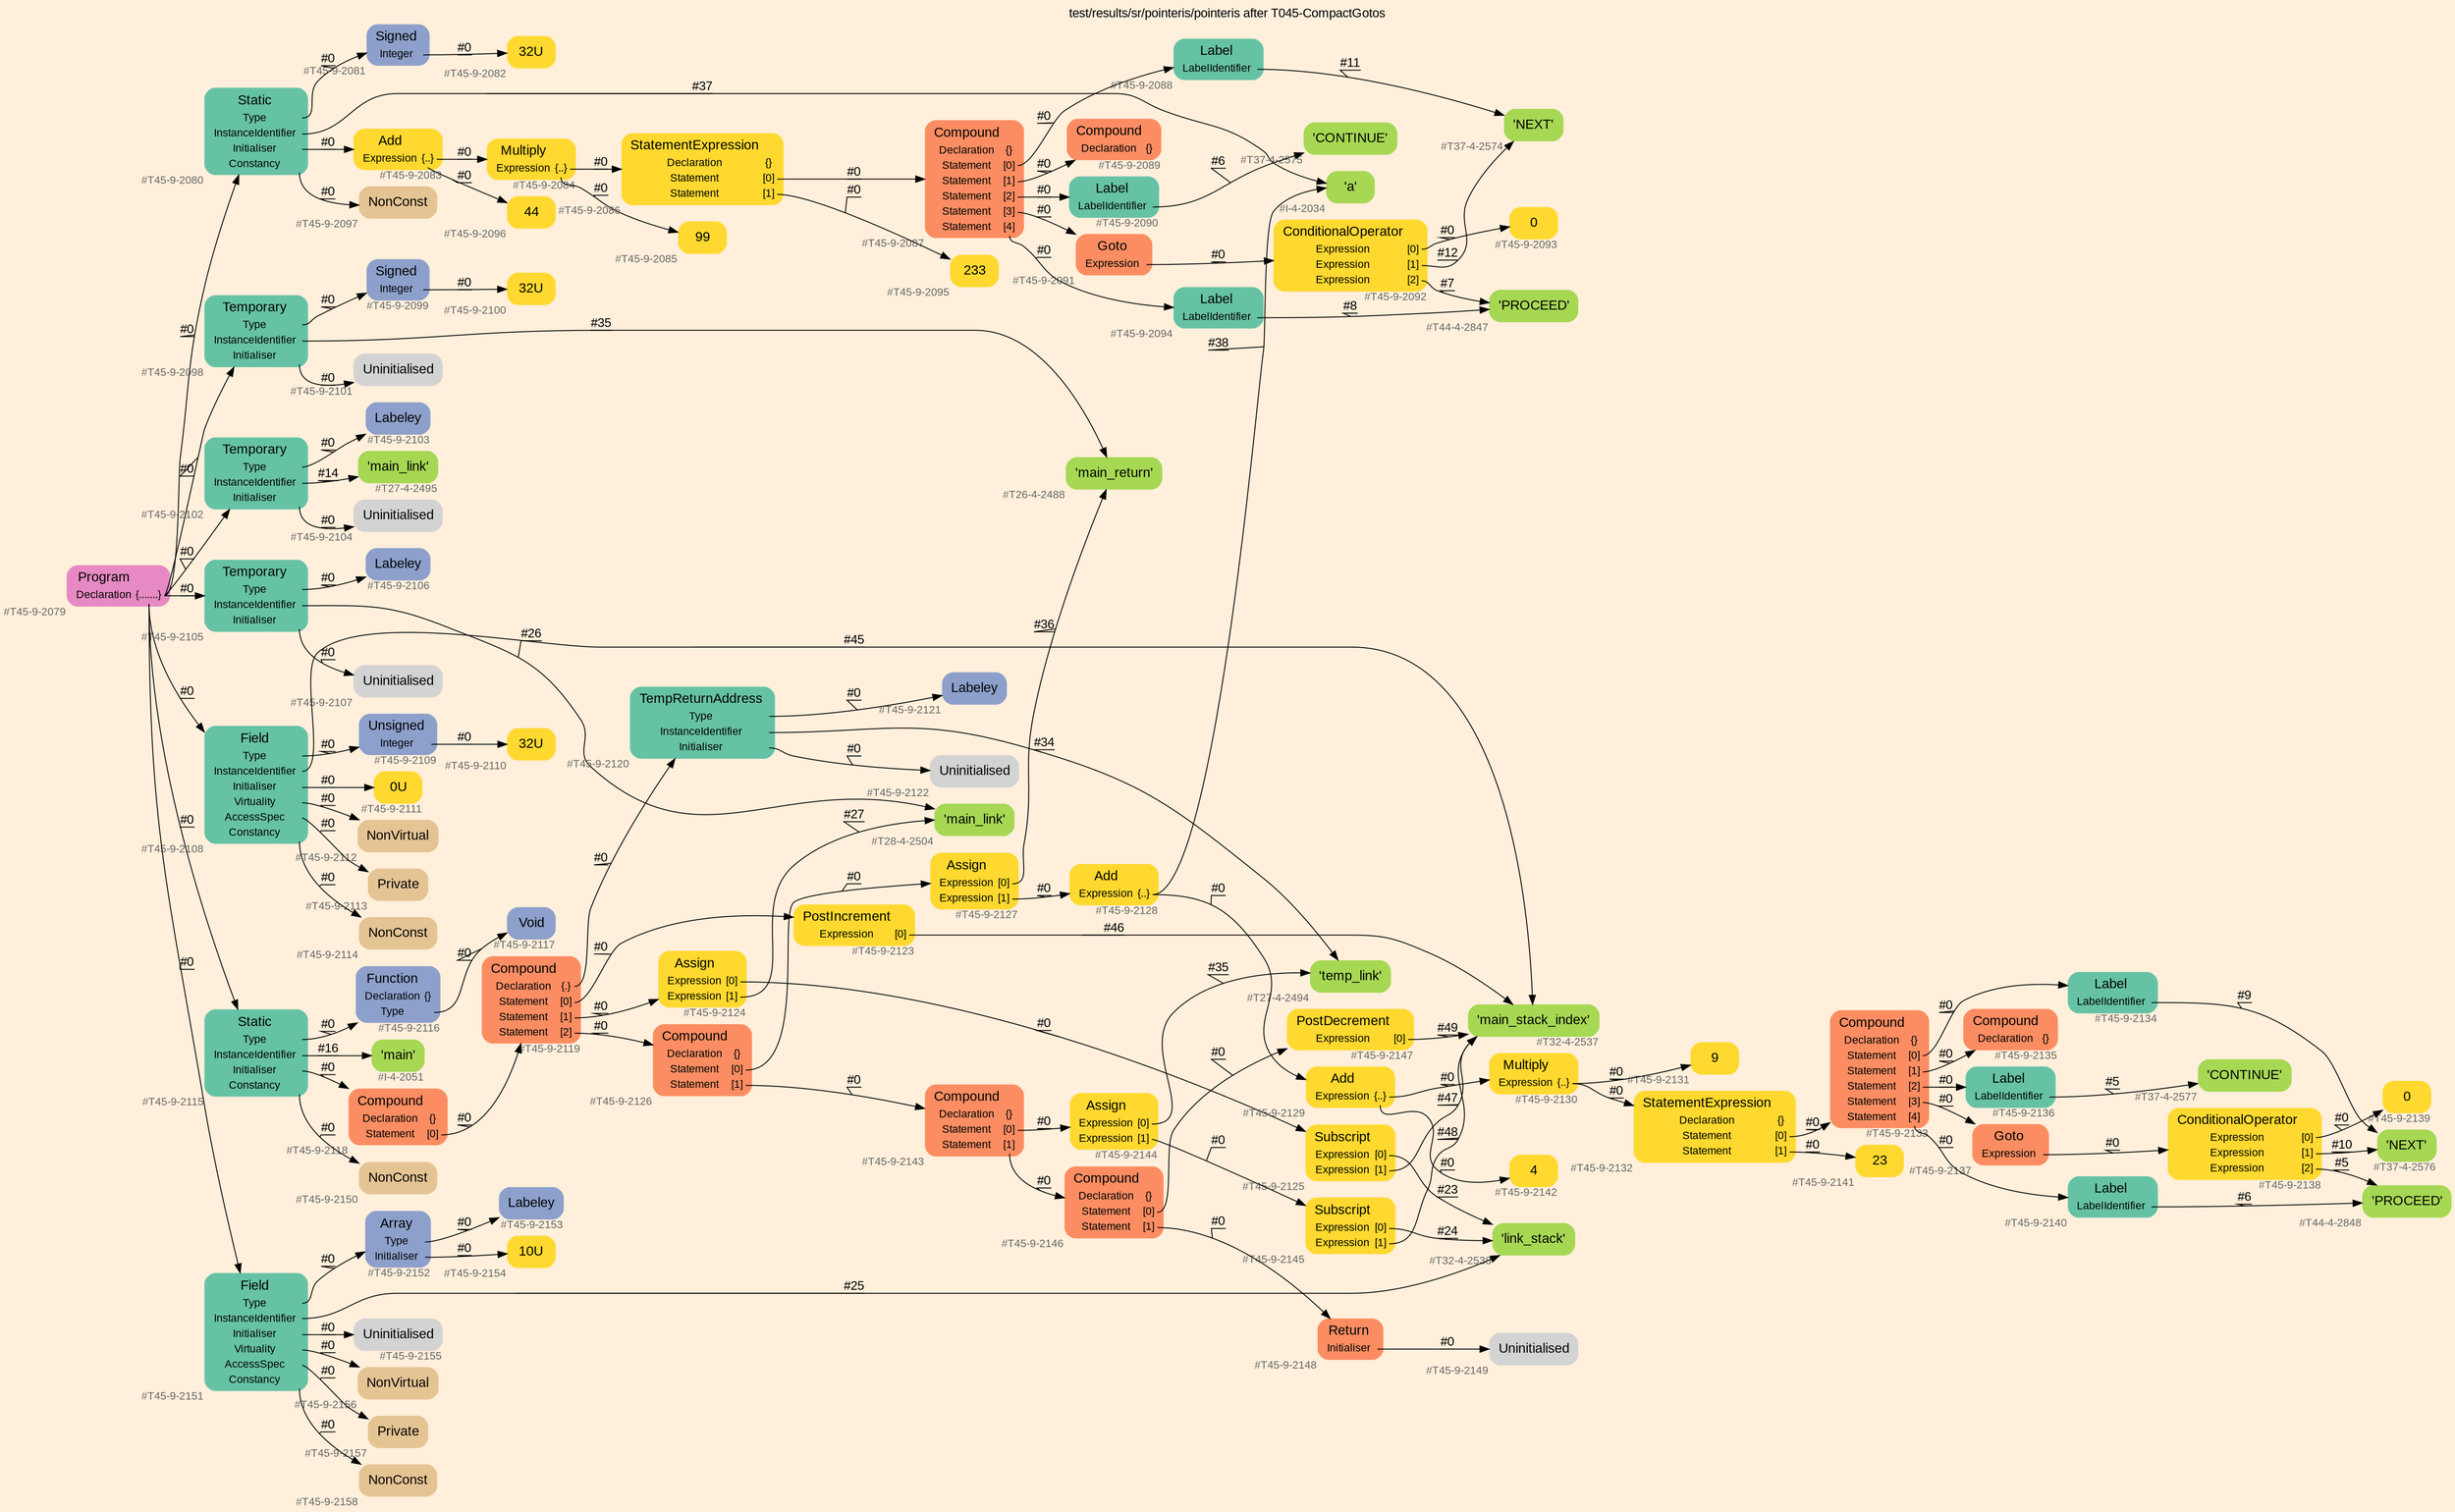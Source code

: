 digraph "test/results/sr/pointeris/pointeris after T045-CompactGotos" {
label = "test/results/sr/pointeris/pointeris after T045-CompactGotos"
labelloc = t
graph [
    rankdir = "LR"
    ranksep = 0.3
    bgcolor = antiquewhite1
    color = black
    fontcolor = black
    fontname = "Arial"
];
node [
    fontname = "Arial"
];
edge [
    fontname = "Arial"
];

// -------------------- node figure --------------------
// -------- block #T45-9-2079 ----------
"#T45-9-2079" [
    fillcolor = "/set28/4"
    xlabel = "#T45-9-2079"
    fontsize = "12"
    fontcolor = grey40
    shape = "plaintext"
    label = <<TABLE BORDER="0" CELLBORDER="0" CELLSPACING="0">
     <TR><TD><FONT COLOR="black" POINT-SIZE="15">Program</FONT></TD></TR>
     <TR><TD><FONT COLOR="black" POINT-SIZE="12">Declaration</FONT></TD><TD PORT="port0"><FONT COLOR="black" POINT-SIZE="12">{.......}</FONT></TD></TR>
    </TABLE>>
    style = "rounded,filled"
];

// -------- block #T45-9-2080 ----------
"#T45-9-2080" [
    fillcolor = "/set28/1"
    xlabel = "#T45-9-2080"
    fontsize = "12"
    fontcolor = grey40
    shape = "plaintext"
    label = <<TABLE BORDER="0" CELLBORDER="0" CELLSPACING="0">
     <TR><TD><FONT COLOR="black" POINT-SIZE="15">Static</FONT></TD></TR>
     <TR><TD><FONT COLOR="black" POINT-SIZE="12">Type</FONT></TD><TD PORT="port0"></TD></TR>
     <TR><TD><FONT COLOR="black" POINT-SIZE="12">InstanceIdentifier</FONT></TD><TD PORT="port1"></TD></TR>
     <TR><TD><FONT COLOR="black" POINT-SIZE="12">Initialiser</FONT></TD><TD PORT="port2"></TD></TR>
     <TR><TD><FONT COLOR="black" POINT-SIZE="12">Constancy</FONT></TD><TD PORT="port3"></TD></TR>
    </TABLE>>
    style = "rounded,filled"
];

// -------- block #T45-9-2081 ----------
"#T45-9-2081" [
    fillcolor = "/set28/3"
    xlabel = "#T45-9-2081"
    fontsize = "12"
    fontcolor = grey40
    shape = "plaintext"
    label = <<TABLE BORDER="0" CELLBORDER="0" CELLSPACING="0">
     <TR><TD><FONT COLOR="black" POINT-SIZE="15">Signed</FONT></TD></TR>
     <TR><TD><FONT COLOR="black" POINT-SIZE="12">Integer</FONT></TD><TD PORT="port0"></TD></TR>
    </TABLE>>
    style = "rounded,filled"
];

// -------- block #T45-9-2082 ----------
"#T45-9-2082" [
    fillcolor = "/set28/6"
    xlabel = "#T45-9-2082"
    fontsize = "12"
    fontcolor = grey40
    shape = "plaintext"
    label = <<TABLE BORDER="0" CELLBORDER="0" CELLSPACING="0">
     <TR><TD><FONT COLOR="black" POINT-SIZE="15">32U</FONT></TD></TR>
    </TABLE>>
    style = "rounded,filled"
];

// -------- block #I-4-2034 ----------
"#I-4-2034" [
    fillcolor = "/set28/5"
    xlabel = "#I-4-2034"
    fontsize = "12"
    fontcolor = grey40
    shape = "plaintext"
    label = <<TABLE BORDER="0" CELLBORDER="0" CELLSPACING="0">
     <TR><TD><FONT COLOR="black" POINT-SIZE="15">'a'</FONT></TD></TR>
    </TABLE>>
    style = "rounded,filled"
];

// -------- block #T45-9-2083 ----------
"#T45-9-2083" [
    fillcolor = "/set28/6"
    xlabel = "#T45-9-2083"
    fontsize = "12"
    fontcolor = grey40
    shape = "plaintext"
    label = <<TABLE BORDER="0" CELLBORDER="0" CELLSPACING="0">
     <TR><TD><FONT COLOR="black" POINT-SIZE="15">Add</FONT></TD></TR>
     <TR><TD><FONT COLOR="black" POINT-SIZE="12">Expression</FONT></TD><TD PORT="port0"><FONT COLOR="black" POINT-SIZE="12">{..}</FONT></TD></TR>
    </TABLE>>
    style = "rounded,filled"
];

// -------- block #T45-9-2084 ----------
"#T45-9-2084" [
    fillcolor = "/set28/6"
    xlabel = "#T45-9-2084"
    fontsize = "12"
    fontcolor = grey40
    shape = "plaintext"
    label = <<TABLE BORDER="0" CELLBORDER="0" CELLSPACING="0">
     <TR><TD><FONT COLOR="black" POINT-SIZE="15">Multiply</FONT></TD></TR>
     <TR><TD><FONT COLOR="black" POINT-SIZE="12">Expression</FONT></TD><TD PORT="port0"><FONT COLOR="black" POINT-SIZE="12">{..}</FONT></TD></TR>
    </TABLE>>
    style = "rounded,filled"
];

// -------- block #T45-9-2085 ----------
"#T45-9-2085" [
    fillcolor = "/set28/6"
    xlabel = "#T45-9-2085"
    fontsize = "12"
    fontcolor = grey40
    shape = "plaintext"
    label = <<TABLE BORDER="0" CELLBORDER="0" CELLSPACING="0">
     <TR><TD><FONT COLOR="black" POINT-SIZE="15">99</FONT></TD></TR>
    </TABLE>>
    style = "rounded,filled"
];

// -------- block #T45-9-2086 ----------
"#T45-9-2086" [
    fillcolor = "/set28/6"
    xlabel = "#T45-9-2086"
    fontsize = "12"
    fontcolor = grey40
    shape = "plaintext"
    label = <<TABLE BORDER="0" CELLBORDER="0" CELLSPACING="0">
     <TR><TD><FONT COLOR="black" POINT-SIZE="15">StatementExpression</FONT></TD></TR>
     <TR><TD><FONT COLOR="black" POINT-SIZE="12">Declaration</FONT></TD><TD PORT="port0"><FONT COLOR="black" POINT-SIZE="12">{}</FONT></TD></TR>
     <TR><TD><FONT COLOR="black" POINT-SIZE="12">Statement</FONT></TD><TD PORT="port1"><FONT COLOR="black" POINT-SIZE="12">[0]</FONT></TD></TR>
     <TR><TD><FONT COLOR="black" POINT-SIZE="12">Statement</FONT></TD><TD PORT="port2"><FONT COLOR="black" POINT-SIZE="12">[1]</FONT></TD></TR>
    </TABLE>>
    style = "rounded,filled"
];

// -------- block #T45-9-2087 ----------
"#T45-9-2087" [
    fillcolor = "/set28/2"
    xlabel = "#T45-9-2087"
    fontsize = "12"
    fontcolor = grey40
    shape = "plaintext"
    label = <<TABLE BORDER="0" CELLBORDER="0" CELLSPACING="0">
     <TR><TD><FONT COLOR="black" POINT-SIZE="15">Compound</FONT></TD></TR>
     <TR><TD><FONT COLOR="black" POINT-SIZE="12">Declaration</FONT></TD><TD PORT="port0"><FONT COLOR="black" POINT-SIZE="12">{}</FONT></TD></TR>
     <TR><TD><FONT COLOR="black" POINT-SIZE="12">Statement</FONT></TD><TD PORT="port1"><FONT COLOR="black" POINT-SIZE="12">[0]</FONT></TD></TR>
     <TR><TD><FONT COLOR="black" POINT-SIZE="12">Statement</FONT></TD><TD PORT="port2"><FONT COLOR="black" POINT-SIZE="12">[1]</FONT></TD></TR>
     <TR><TD><FONT COLOR="black" POINT-SIZE="12">Statement</FONT></TD><TD PORT="port3"><FONT COLOR="black" POINT-SIZE="12">[2]</FONT></TD></TR>
     <TR><TD><FONT COLOR="black" POINT-SIZE="12">Statement</FONT></TD><TD PORT="port4"><FONT COLOR="black" POINT-SIZE="12">[3]</FONT></TD></TR>
     <TR><TD><FONT COLOR="black" POINT-SIZE="12">Statement</FONT></TD><TD PORT="port5"><FONT COLOR="black" POINT-SIZE="12">[4]</FONT></TD></TR>
    </TABLE>>
    style = "rounded,filled"
];

// -------- block #T45-9-2088 ----------
"#T45-9-2088" [
    fillcolor = "/set28/1"
    xlabel = "#T45-9-2088"
    fontsize = "12"
    fontcolor = grey40
    shape = "plaintext"
    label = <<TABLE BORDER="0" CELLBORDER="0" CELLSPACING="0">
     <TR><TD><FONT COLOR="black" POINT-SIZE="15">Label</FONT></TD></TR>
     <TR><TD><FONT COLOR="black" POINT-SIZE="12">LabelIdentifier</FONT></TD><TD PORT="port0"></TD></TR>
    </TABLE>>
    style = "rounded,filled"
];

// -------- block #T37-4-2574 ----------
"#T37-4-2574" [
    fillcolor = "/set28/5"
    xlabel = "#T37-4-2574"
    fontsize = "12"
    fontcolor = grey40
    shape = "plaintext"
    label = <<TABLE BORDER="0" CELLBORDER="0" CELLSPACING="0">
     <TR><TD><FONT COLOR="black" POINT-SIZE="15">'NEXT'</FONT></TD></TR>
    </TABLE>>
    style = "rounded,filled"
];

// -------- block #T45-9-2089 ----------
"#T45-9-2089" [
    fillcolor = "/set28/2"
    xlabel = "#T45-9-2089"
    fontsize = "12"
    fontcolor = grey40
    shape = "plaintext"
    label = <<TABLE BORDER="0" CELLBORDER="0" CELLSPACING="0">
     <TR><TD><FONT COLOR="black" POINT-SIZE="15">Compound</FONT></TD></TR>
     <TR><TD><FONT COLOR="black" POINT-SIZE="12">Declaration</FONT></TD><TD PORT="port0"><FONT COLOR="black" POINT-SIZE="12">{}</FONT></TD></TR>
    </TABLE>>
    style = "rounded,filled"
];

// -------- block #T45-9-2090 ----------
"#T45-9-2090" [
    fillcolor = "/set28/1"
    xlabel = "#T45-9-2090"
    fontsize = "12"
    fontcolor = grey40
    shape = "plaintext"
    label = <<TABLE BORDER="0" CELLBORDER="0" CELLSPACING="0">
     <TR><TD><FONT COLOR="black" POINT-SIZE="15">Label</FONT></TD></TR>
     <TR><TD><FONT COLOR="black" POINT-SIZE="12">LabelIdentifier</FONT></TD><TD PORT="port0"></TD></TR>
    </TABLE>>
    style = "rounded,filled"
];

// -------- block #T37-4-2575 ----------
"#T37-4-2575" [
    fillcolor = "/set28/5"
    xlabel = "#T37-4-2575"
    fontsize = "12"
    fontcolor = grey40
    shape = "plaintext"
    label = <<TABLE BORDER="0" CELLBORDER="0" CELLSPACING="0">
     <TR><TD><FONT COLOR="black" POINT-SIZE="15">'CONTINUE'</FONT></TD></TR>
    </TABLE>>
    style = "rounded,filled"
];

// -------- block #T45-9-2091 ----------
"#T45-9-2091" [
    fillcolor = "/set28/2"
    xlabel = "#T45-9-2091"
    fontsize = "12"
    fontcolor = grey40
    shape = "plaintext"
    label = <<TABLE BORDER="0" CELLBORDER="0" CELLSPACING="0">
     <TR><TD><FONT COLOR="black" POINT-SIZE="15">Goto</FONT></TD></TR>
     <TR><TD><FONT COLOR="black" POINT-SIZE="12">Expression</FONT></TD><TD PORT="port0"></TD></TR>
    </TABLE>>
    style = "rounded,filled"
];

// -------- block #T45-9-2092 ----------
"#T45-9-2092" [
    fillcolor = "/set28/6"
    xlabel = "#T45-9-2092"
    fontsize = "12"
    fontcolor = grey40
    shape = "plaintext"
    label = <<TABLE BORDER="0" CELLBORDER="0" CELLSPACING="0">
     <TR><TD><FONT COLOR="black" POINT-SIZE="15">ConditionalOperator</FONT></TD></TR>
     <TR><TD><FONT COLOR="black" POINT-SIZE="12">Expression</FONT></TD><TD PORT="port0"><FONT COLOR="black" POINT-SIZE="12">[0]</FONT></TD></TR>
     <TR><TD><FONT COLOR="black" POINT-SIZE="12">Expression</FONT></TD><TD PORT="port1"><FONT COLOR="black" POINT-SIZE="12">[1]</FONT></TD></TR>
     <TR><TD><FONT COLOR="black" POINT-SIZE="12">Expression</FONT></TD><TD PORT="port2"><FONT COLOR="black" POINT-SIZE="12">[2]</FONT></TD></TR>
    </TABLE>>
    style = "rounded,filled"
];

// -------- block #T45-9-2093 ----------
"#T45-9-2093" [
    fillcolor = "/set28/6"
    xlabel = "#T45-9-2093"
    fontsize = "12"
    fontcolor = grey40
    shape = "plaintext"
    label = <<TABLE BORDER="0" CELLBORDER="0" CELLSPACING="0">
     <TR><TD><FONT COLOR="black" POINT-SIZE="15">0</FONT></TD></TR>
    </TABLE>>
    style = "rounded,filled"
];

// -------- block #T44-4-2847 ----------
"#T44-4-2847" [
    fillcolor = "/set28/5"
    xlabel = "#T44-4-2847"
    fontsize = "12"
    fontcolor = grey40
    shape = "plaintext"
    label = <<TABLE BORDER="0" CELLBORDER="0" CELLSPACING="0">
     <TR><TD><FONT COLOR="black" POINT-SIZE="15">'PROCEED'</FONT></TD></TR>
    </TABLE>>
    style = "rounded,filled"
];

// -------- block #T45-9-2094 ----------
"#T45-9-2094" [
    fillcolor = "/set28/1"
    xlabel = "#T45-9-2094"
    fontsize = "12"
    fontcolor = grey40
    shape = "plaintext"
    label = <<TABLE BORDER="0" CELLBORDER="0" CELLSPACING="0">
     <TR><TD><FONT COLOR="black" POINT-SIZE="15">Label</FONT></TD></TR>
     <TR><TD><FONT COLOR="black" POINT-SIZE="12">LabelIdentifier</FONT></TD><TD PORT="port0"></TD></TR>
    </TABLE>>
    style = "rounded,filled"
];

// -------- block #T45-9-2095 ----------
"#T45-9-2095" [
    fillcolor = "/set28/6"
    xlabel = "#T45-9-2095"
    fontsize = "12"
    fontcolor = grey40
    shape = "plaintext"
    label = <<TABLE BORDER="0" CELLBORDER="0" CELLSPACING="0">
     <TR><TD><FONT COLOR="black" POINT-SIZE="15">233</FONT></TD></TR>
    </TABLE>>
    style = "rounded,filled"
];

// -------- block #T45-9-2096 ----------
"#T45-9-2096" [
    fillcolor = "/set28/6"
    xlabel = "#T45-9-2096"
    fontsize = "12"
    fontcolor = grey40
    shape = "plaintext"
    label = <<TABLE BORDER="0" CELLBORDER="0" CELLSPACING="0">
     <TR><TD><FONT COLOR="black" POINT-SIZE="15">44</FONT></TD></TR>
    </TABLE>>
    style = "rounded,filled"
];

// -------- block #T45-9-2097 ----------
"#T45-9-2097" [
    fillcolor = "/set28/7"
    xlabel = "#T45-9-2097"
    fontsize = "12"
    fontcolor = grey40
    shape = "plaintext"
    label = <<TABLE BORDER="0" CELLBORDER="0" CELLSPACING="0">
     <TR><TD><FONT COLOR="black" POINT-SIZE="15">NonConst</FONT></TD></TR>
    </TABLE>>
    style = "rounded,filled"
];

// -------- block #T45-9-2098 ----------
"#T45-9-2098" [
    fillcolor = "/set28/1"
    xlabel = "#T45-9-2098"
    fontsize = "12"
    fontcolor = grey40
    shape = "plaintext"
    label = <<TABLE BORDER="0" CELLBORDER="0" CELLSPACING="0">
     <TR><TD><FONT COLOR="black" POINT-SIZE="15">Temporary</FONT></TD></TR>
     <TR><TD><FONT COLOR="black" POINT-SIZE="12">Type</FONT></TD><TD PORT="port0"></TD></TR>
     <TR><TD><FONT COLOR="black" POINT-SIZE="12">InstanceIdentifier</FONT></TD><TD PORT="port1"></TD></TR>
     <TR><TD><FONT COLOR="black" POINT-SIZE="12">Initialiser</FONT></TD><TD PORT="port2"></TD></TR>
    </TABLE>>
    style = "rounded,filled"
];

// -------- block #T45-9-2099 ----------
"#T45-9-2099" [
    fillcolor = "/set28/3"
    xlabel = "#T45-9-2099"
    fontsize = "12"
    fontcolor = grey40
    shape = "plaintext"
    label = <<TABLE BORDER="0" CELLBORDER="0" CELLSPACING="0">
     <TR><TD><FONT COLOR="black" POINT-SIZE="15">Signed</FONT></TD></TR>
     <TR><TD><FONT COLOR="black" POINT-SIZE="12">Integer</FONT></TD><TD PORT="port0"></TD></TR>
    </TABLE>>
    style = "rounded,filled"
];

// -------- block #T45-9-2100 ----------
"#T45-9-2100" [
    fillcolor = "/set28/6"
    xlabel = "#T45-9-2100"
    fontsize = "12"
    fontcolor = grey40
    shape = "plaintext"
    label = <<TABLE BORDER="0" CELLBORDER="0" CELLSPACING="0">
     <TR><TD><FONT COLOR="black" POINT-SIZE="15">32U</FONT></TD></TR>
    </TABLE>>
    style = "rounded,filled"
];

// -------- block #T26-4-2488 ----------
"#T26-4-2488" [
    fillcolor = "/set28/5"
    xlabel = "#T26-4-2488"
    fontsize = "12"
    fontcolor = grey40
    shape = "plaintext"
    label = <<TABLE BORDER="0" CELLBORDER="0" CELLSPACING="0">
     <TR><TD><FONT COLOR="black" POINT-SIZE="15">'main_return'</FONT></TD></TR>
    </TABLE>>
    style = "rounded,filled"
];

// -------- block #T45-9-2101 ----------
"#T45-9-2101" [
    xlabel = "#T45-9-2101"
    fontsize = "12"
    fontcolor = grey40
    shape = "plaintext"
    label = <<TABLE BORDER="0" CELLBORDER="0" CELLSPACING="0">
     <TR><TD><FONT COLOR="black" POINT-SIZE="15">Uninitialised</FONT></TD></TR>
    </TABLE>>
    style = "rounded,filled"
];

// -------- block #T45-9-2102 ----------
"#T45-9-2102" [
    fillcolor = "/set28/1"
    xlabel = "#T45-9-2102"
    fontsize = "12"
    fontcolor = grey40
    shape = "plaintext"
    label = <<TABLE BORDER="0" CELLBORDER="0" CELLSPACING="0">
     <TR><TD><FONT COLOR="black" POINT-SIZE="15">Temporary</FONT></TD></TR>
     <TR><TD><FONT COLOR="black" POINT-SIZE="12">Type</FONT></TD><TD PORT="port0"></TD></TR>
     <TR><TD><FONT COLOR="black" POINT-SIZE="12">InstanceIdentifier</FONT></TD><TD PORT="port1"></TD></TR>
     <TR><TD><FONT COLOR="black" POINT-SIZE="12">Initialiser</FONT></TD><TD PORT="port2"></TD></TR>
    </TABLE>>
    style = "rounded,filled"
];

// -------- block #T45-9-2103 ----------
"#T45-9-2103" [
    fillcolor = "/set28/3"
    xlabel = "#T45-9-2103"
    fontsize = "12"
    fontcolor = grey40
    shape = "plaintext"
    label = <<TABLE BORDER="0" CELLBORDER="0" CELLSPACING="0">
     <TR><TD><FONT COLOR="black" POINT-SIZE="15">Labeley</FONT></TD></TR>
    </TABLE>>
    style = "rounded,filled"
];

// -------- block #T27-4-2495 ----------
"#T27-4-2495" [
    fillcolor = "/set28/5"
    xlabel = "#T27-4-2495"
    fontsize = "12"
    fontcolor = grey40
    shape = "plaintext"
    label = <<TABLE BORDER="0" CELLBORDER="0" CELLSPACING="0">
     <TR><TD><FONT COLOR="black" POINT-SIZE="15">'main_link'</FONT></TD></TR>
    </TABLE>>
    style = "rounded,filled"
];

// -------- block #T45-9-2104 ----------
"#T45-9-2104" [
    xlabel = "#T45-9-2104"
    fontsize = "12"
    fontcolor = grey40
    shape = "plaintext"
    label = <<TABLE BORDER="0" CELLBORDER="0" CELLSPACING="0">
     <TR><TD><FONT COLOR="black" POINT-SIZE="15">Uninitialised</FONT></TD></TR>
    </TABLE>>
    style = "rounded,filled"
];

// -------- block #T45-9-2105 ----------
"#T45-9-2105" [
    fillcolor = "/set28/1"
    xlabel = "#T45-9-2105"
    fontsize = "12"
    fontcolor = grey40
    shape = "plaintext"
    label = <<TABLE BORDER="0" CELLBORDER="0" CELLSPACING="0">
     <TR><TD><FONT COLOR="black" POINT-SIZE="15">Temporary</FONT></TD></TR>
     <TR><TD><FONT COLOR="black" POINT-SIZE="12">Type</FONT></TD><TD PORT="port0"></TD></TR>
     <TR><TD><FONT COLOR="black" POINT-SIZE="12">InstanceIdentifier</FONT></TD><TD PORT="port1"></TD></TR>
     <TR><TD><FONT COLOR="black" POINT-SIZE="12">Initialiser</FONT></TD><TD PORT="port2"></TD></TR>
    </TABLE>>
    style = "rounded,filled"
];

// -------- block #T45-9-2106 ----------
"#T45-9-2106" [
    fillcolor = "/set28/3"
    xlabel = "#T45-9-2106"
    fontsize = "12"
    fontcolor = grey40
    shape = "plaintext"
    label = <<TABLE BORDER="0" CELLBORDER="0" CELLSPACING="0">
     <TR><TD><FONT COLOR="black" POINT-SIZE="15">Labeley</FONT></TD></TR>
    </TABLE>>
    style = "rounded,filled"
];

// -------- block #T28-4-2504 ----------
"#T28-4-2504" [
    fillcolor = "/set28/5"
    xlabel = "#T28-4-2504"
    fontsize = "12"
    fontcolor = grey40
    shape = "plaintext"
    label = <<TABLE BORDER="0" CELLBORDER="0" CELLSPACING="0">
     <TR><TD><FONT COLOR="black" POINT-SIZE="15">'main_link'</FONT></TD></TR>
    </TABLE>>
    style = "rounded,filled"
];

// -------- block #T45-9-2107 ----------
"#T45-9-2107" [
    xlabel = "#T45-9-2107"
    fontsize = "12"
    fontcolor = grey40
    shape = "plaintext"
    label = <<TABLE BORDER="0" CELLBORDER="0" CELLSPACING="0">
     <TR><TD><FONT COLOR="black" POINT-SIZE="15">Uninitialised</FONT></TD></TR>
    </TABLE>>
    style = "rounded,filled"
];

// -------- block #T45-9-2108 ----------
"#T45-9-2108" [
    fillcolor = "/set28/1"
    xlabel = "#T45-9-2108"
    fontsize = "12"
    fontcolor = grey40
    shape = "plaintext"
    label = <<TABLE BORDER="0" CELLBORDER="0" CELLSPACING="0">
     <TR><TD><FONT COLOR="black" POINT-SIZE="15">Field</FONT></TD></TR>
     <TR><TD><FONT COLOR="black" POINT-SIZE="12">Type</FONT></TD><TD PORT="port0"></TD></TR>
     <TR><TD><FONT COLOR="black" POINT-SIZE="12">InstanceIdentifier</FONT></TD><TD PORT="port1"></TD></TR>
     <TR><TD><FONT COLOR="black" POINT-SIZE="12">Initialiser</FONT></TD><TD PORT="port2"></TD></TR>
     <TR><TD><FONT COLOR="black" POINT-SIZE="12">Virtuality</FONT></TD><TD PORT="port3"></TD></TR>
     <TR><TD><FONT COLOR="black" POINT-SIZE="12">AccessSpec</FONT></TD><TD PORT="port4"></TD></TR>
     <TR><TD><FONT COLOR="black" POINT-SIZE="12">Constancy</FONT></TD><TD PORT="port5"></TD></TR>
    </TABLE>>
    style = "rounded,filled"
];

// -------- block #T45-9-2109 ----------
"#T45-9-2109" [
    fillcolor = "/set28/3"
    xlabel = "#T45-9-2109"
    fontsize = "12"
    fontcolor = grey40
    shape = "plaintext"
    label = <<TABLE BORDER="0" CELLBORDER="0" CELLSPACING="0">
     <TR><TD><FONT COLOR="black" POINT-SIZE="15">Unsigned</FONT></TD></TR>
     <TR><TD><FONT COLOR="black" POINT-SIZE="12">Integer</FONT></TD><TD PORT="port0"></TD></TR>
    </TABLE>>
    style = "rounded,filled"
];

// -------- block #T45-9-2110 ----------
"#T45-9-2110" [
    fillcolor = "/set28/6"
    xlabel = "#T45-9-2110"
    fontsize = "12"
    fontcolor = grey40
    shape = "plaintext"
    label = <<TABLE BORDER="0" CELLBORDER="0" CELLSPACING="0">
     <TR><TD><FONT COLOR="black" POINT-SIZE="15">32U</FONT></TD></TR>
    </TABLE>>
    style = "rounded,filled"
];

// -------- block #T32-4-2537 ----------
"#T32-4-2537" [
    fillcolor = "/set28/5"
    xlabel = "#T32-4-2537"
    fontsize = "12"
    fontcolor = grey40
    shape = "plaintext"
    label = <<TABLE BORDER="0" CELLBORDER="0" CELLSPACING="0">
     <TR><TD><FONT COLOR="black" POINT-SIZE="15">'main_stack_index'</FONT></TD></TR>
    </TABLE>>
    style = "rounded,filled"
];

// -------- block #T45-9-2111 ----------
"#T45-9-2111" [
    fillcolor = "/set28/6"
    xlabel = "#T45-9-2111"
    fontsize = "12"
    fontcolor = grey40
    shape = "plaintext"
    label = <<TABLE BORDER="0" CELLBORDER="0" CELLSPACING="0">
     <TR><TD><FONT COLOR="black" POINT-SIZE="15">0U</FONT></TD></TR>
    </TABLE>>
    style = "rounded,filled"
];

// -------- block #T45-9-2112 ----------
"#T45-9-2112" [
    fillcolor = "/set28/7"
    xlabel = "#T45-9-2112"
    fontsize = "12"
    fontcolor = grey40
    shape = "plaintext"
    label = <<TABLE BORDER="0" CELLBORDER="0" CELLSPACING="0">
     <TR><TD><FONT COLOR="black" POINT-SIZE="15">NonVirtual</FONT></TD></TR>
    </TABLE>>
    style = "rounded,filled"
];

// -------- block #T45-9-2113 ----------
"#T45-9-2113" [
    fillcolor = "/set28/7"
    xlabel = "#T45-9-2113"
    fontsize = "12"
    fontcolor = grey40
    shape = "plaintext"
    label = <<TABLE BORDER="0" CELLBORDER="0" CELLSPACING="0">
     <TR><TD><FONT COLOR="black" POINT-SIZE="15">Private</FONT></TD></TR>
    </TABLE>>
    style = "rounded,filled"
];

// -------- block #T45-9-2114 ----------
"#T45-9-2114" [
    fillcolor = "/set28/7"
    xlabel = "#T45-9-2114"
    fontsize = "12"
    fontcolor = grey40
    shape = "plaintext"
    label = <<TABLE BORDER="0" CELLBORDER="0" CELLSPACING="0">
     <TR><TD><FONT COLOR="black" POINT-SIZE="15">NonConst</FONT></TD></TR>
    </TABLE>>
    style = "rounded,filled"
];

// -------- block #T45-9-2115 ----------
"#T45-9-2115" [
    fillcolor = "/set28/1"
    xlabel = "#T45-9-2115"
    fontsize = "12"
    fontcolor = grey40
    shape = "plaintext"
    label = <<TABLE BORDER="0" CELLBORDER="0" CELLSPACING="0">
     <TR><TD><FONT COLOR="black" POINT-SIZE="15">Static</FONT></TD></TR>
     <TR><TD><FONT COLOR="black" POINT-SIZE="12">Type</FONT></TD><TD PORT="port0"></TD></TR>
     <TR><TD><FONT COLOR="black" POINT-SIZE="12">InstanceIdentifier</FONT></TD><TD PORT="port1"></TD></TR>
     <TR><TD><FONT COLOR="black" POINT-SIZE="12">Initialiser</FONT></TD><TD PORT="port2"></TD></TR>
     <TR><TD><FONT COLOR="black" POINT-SIZE="12">Constancy</FONT></TD><TD PORT="port3"></TD></TR>
    </TABLE>>
    style = "rounded,filled"
];

// -------- block #T45-9-2116 ----------
"#T45-9-2116" [
    fillcolor = "/set28/3"
    xlabel = "#T45-9-2116"
    fontsize = "12"
    fontcolor = grey40
    shape = "plaintext"
    label = <<TABLE BORDER="0" CELLBORDER="0" CELLSPACING="0">
     <TR><TD><FONT COLOR="black" POINT-SIZE="15">Function</FONT></TD></TR>
     <TR><TD><FONT COLOR="black" POINT-SIZE="12">Declaration</FONT></TD><TD PORT="port0"><FONT COLOR="black" POINT-SIZE="12">{}</FONT></TD></TR>
     <TR><TD><FONT COLOR="black" POINT-SIZE="12">Type</FONT></TD><TD PORT="port1"></TD></TR>
    </TABLE>>
    style = "rounded,filled"
];

// -------- block #T45-9-2117 ----------
"#T45-9-2117" [
    fillcolor = "/set28/3"
    xlabel = "#T45-9-2117"
    fontsize = "12"
    fontcolor = grey40
    shape = "plaintext"
    label = <<TABLE BORDER="0" CELLBORDER="0" CELLSPACING="0">
     <TR><TD><FONT COLOR="black" POINT-SIZE="15">Void</FONT></TD></TR>
    </TABLE>>
    style = "rounded,filled"
];

// -------- block #I-4-2051 ----------
"#I-4-2051" [
    fillcolor = "/set28/5"
    xlabel = "#I-4-2051"
    fontsize = "12"
    fontcolor = grey40
    shape = "plaintext"
    label = <<TABLE BORDER="0" CELLBORDER="0" CELLSPACING="0">
     <TR><TD><FONT COLOR="black" POINT-SIZE="15">'main'</FONT></TD></TR>
    </TABLE>>
    style = "rounded,filled"
];

// -------- block #T45-9-2118 ----------
"#T45-9-2118" [
    fillcolor = "/set28/2"
    xlabel = "#T45-9-2118"
    fontsize = "12"
    fontcolor = grey40
    shape = "plaintext"
    label = <<TABLE BORDER="0" CELLBORDER="0" CELLSPACING="0">
     <TR><TD><FONT COLOR="black" POINT-SIZE="15">Compound</FONT></TD></TR>
     <TR><TD><FONT COLOR="black" POINT-SIZE="12">Declaration</FONT></TD><TD PORT="port0"><FONT COLOR="black" POINT-SIZE="12">{}</FONT></TD></TR>
     <TR><TD><FONT COLOR="black" POINT-SIZE="12">Statement</FONT></TD><TD PORT="port1"><FONT COLOR="black" POINT-SIZE="12">[0]</FONT></TD></TR>
    </TABLE>>
    style = "rounded,filled"
];

// -------- block #T45-9-2119 ----------
"#T45-9-2119" [
    fillcolor = "/set28/2"
    xlabel = "#T45-9-2119"
    fontsize = "12"
    fontcolor = grey40
    shape = "plaintext"
    label = <<TABLE BORDER="0" CELLBORDER="0" CELLSPACING="0">
     <TR><TD><FONT COLOR="black" POINT-SIZE="15">Compound</FONT></TD></TR>
     <TR><TD><FONT COLOR="black" POINT-SIZE="12">Declaration</FONT></TD><TD PORT="port0"><FONT COLOR="black" POINT-SIZE="12">{.}</FONT></TD></TR>
     <TR><TD><FONT COLOR="black" POINT-SIZE="12">Statement</FONT></TD><TD PORT="port1"><FONT COLOR="black" POINT-SIZE="12">[0]</FONT></TD></TR>
     <TR><TD><FONT COLOR="black" POINT-SIZE="12">Statement</FONT></TD><TD PORT="port2"><FONT COLOR="black" POINT-SIZE="12">[1]</FONT></TD></TR>
     <TR><TD><FONT COLOR="black" POINT-SIZE="12">Statement</FONT></TD><TD PORT="port3"><FONT COLOR="black" POINT-SIZE="12">[2]</FONT></TD></TR>
    </TABLE>>
    style = "rounded,filled"
];

// -------- block #T45-9-2120 ----------
"#T45-9-2120" [
    fillcolor = "/set28/1"
    xlabel = "#T45-9-2120"
    fontsize = "12"
    fontcolor = grey40
    shape = "plaintext"
    label = <<TABLE BORDER="0" CELLBORDER="0" CELLSPACING="0">
     <TR><TD><FONT COLOR="black" POINT-SIZE="15">TempReturnAddress</FONT></TD></TR>
     <TR><TD><FONT COLOR="black" POINT-SIZE="12">Type</FONT></TD><TD PORT="port0"></TD></TR>
     <TR><TD><FONT COLOR="black" POINT-SIZE="12">InstanceIdentifier</FONT></TD><TD PORT="port1"></TD></TR>
     <TR><TD><FONT COLOR="black" POINT-SIZE="12">Initialiser</FONT></TD><TD PORT="port2"></TD></TR>
    </TABLE>>
    style = "rounded,filled"
];

// -------- block #T45-9-2121 ----------
"#T45-9-2121" [
    fillcolor = "/set28/3"
    xlabel = "#T45-9-2121"
    fontsize = "12"
    fontcolor = grey40
    shape = "plaintext"
    label = <<TABLE BORDER="0" CELLBORDER="0" CELLSPACING="0">
     <TR><TD><FONT COLOR="black" POINT-SIZE="15">Labeley</FONT></TD></TR>
    </TABLE>>
    style = "rounded,filled"
];

// -------- block #T27-4-2494 ----------
"#T27-4-2494" [
    fillcolor = "/set28/5"
    xlabel = "#T27-4-2494"
    fontsize = "12"
    fontcolor = grey40
    shape = "plaintext"
    label = <<TABLE BORDER="0" CELLBORDER="0" CELLSPACING="0">
     <TR><TD><FONT COLOR="black" POINT-SIZE="15">'temp_link'</FONT></TD></TR>
    </TABLE>>
    style = "rounded,filled"
];

// -------- block #T45-9-2122 ----------
"#T45-9-2122" [
    xlabel = "#T45-9-2122"
    fontsize = "12"
    fontcolor = grey40
    shape = "plaintext"
    label = <<TABLE BORDER="0" CELLBORDER="0" CELLSPACING="0">
     <TR><TD><FONT COLOR="black" POINT-SIZE="15">Uninitialised</FONT></TD></TR>
    </TABLE>>
    style = "rounded,filled"
];

// -------- block #T45-9-2123 ----------
"#T45-9-2123" [
    fillcolor = "/set28/6"
    xlabel = "#T45-9-2123"
    fontsize = "12"
    fontcolor = grey40
    shape = "plaintext"
    label = <<TABLE BORDER="0" CELLBORDER="0" CELLSPACING="0">
     <TR><TD><FONT COLOR="black" POINT-SIZE="15">PostIncrement</FONT></TD></TR>
     <TR><TD><FONT COLOR="black" POINT-SIZE="12">Expression</FONT></TD><TD PORT="port0"><FONT COLOR="black" POINT-SIZE="12">[0]</FONT></TD></TR>
    </TABLE>>
    style = "rounded,filled"
];

// -------- block #T45-9-2124 ----------
"#T45-9-2124" [
    fillcolor = "/set28/6"
    xlabel = "#T45-9-2124"
    fontsize = "12"
    fontcolor = grey40
    shape = "plaintext"
    label = <<TABLE BORDER="0" CELLBORDER="0" CELLSPACING="0">
     <TR><TD><FONT COLOR="black" POINT-SIZE="15">Assign</FONT></TD></TR>
     <TR><TD><FONT COLOR="black" POINT-SIZE="12">Expression</FONT></TD><TD PORT="port0"><FONT COLOR="black" POINT-SIZE="12">[0]</FONT></TD></TR>
     <TR><TD><FONT COLOR="black" POINT-SIZE="12">Expression</FONT></TD><TD PORT="port1"><FONT COLOR="black" POINT-SIZE="12">[1]</FONT></TD></TR>
    </TABLE>>
    style = "rounded,filled"
];

// -------- block #T45-9-2125 ----------
"#T45-9-2125" [
    fillcolor = "/set28/6"
    xlabel = "#T45-9-2125"
    fontsize = "12"
    fontcolor = grey40
    shape = "plaintext"
    label = <<TABLE BORDER="0" CELLBORDER="0" CELLSPACING="0">
     <TR><TD><FONT COLOR="black" POINT-SIZE="15">Subscript</FONT></TD></TR>
     <TR><TD><FONT COLOR="black" POINT-SIZE="12">Expression</FONT></TD><TD PORT="port0"><FONT COLOR="black" POINT-SIZE="12">[0]</FONT></TD></TR>
     <TR><TD><FONT COLOR="black" POINT-SIZE="12">Expression</FONT></TD><TD PORT="port1"><FONT COLOR="black" POINT-SIZE="12">[1]</FONT></TD></TR>
    </TABLE>>
    style = "rounded,filled"
];

// -------- block #T32-4-2538 ----------
"#T32-4-2538" [
    fillcolor = "/set28/5"
    xlabel = "#T32-4-2538"
    fontsize = "12"
    fontcolor = grey40
    shape = "plaintext"
    label = <<TABLE BORDER="0" CELLBORDER="0" CELLSPACING="0">
     <TR><TD><FONT COLOR="black" POINT-SIZE="15">'link_stack'</FONT></TD></TR>
    </TABLE>>
    style = "rounded,filled"
];

// -------- block #T45-9-2126 ----------
"#T45-9-2126" [
    fillcolor = "/set28/2"
    xlabel = "#T45-9-2126"
    fontsize = "12"
    fontcolor = grey40
    shape = "plaintext"
    label = <<TABLE BORDER="0" CELLBORDER="0" CELLSPACING="0">
     <TR><TD><FONT COLOR="black" POINT-SIZE="15">Compound</FONT></TD></TR>
     <TR><TD><FONT COLOR="black" POINT-SIZE="12">Declaration</FONT></TD><TD PORT="port0"><FONT COLOR="black" POINT-SIZE="12">{}</FONT></TD></TR>
     <TR><TD><FONT COLOR="black" POINT-SIZE="12">Statement</FONT></TD><TD PORT="port1"><FONT COLOR="black" POINT-SIZE="12">[0]</FONT></TD></TR>
     <TR><TD><FONT COLOR="black" POINT-SIZE="12">Statement</FONT></TD><TD PORT="port2"><FONT COLOR="black" POINT-SIZE="12">[1]</FONT></TD></TR>
    </TABLE>>
    style = "rounded,filled"
];

// -------- block #T45-9-2127 ----------
"#T45-9-2127" [
    fillcolor = "/set28/6"
    xlabel = "#T45-9-2127"
    fontsize = "12"
    fontcolor = grey40
    shape = "plaintext"
    label = <<TABLE BORDER="0" CELLBORDER="0" CELLSPACING="0">
     <TR><TD><FONT COLOR="black" POINT-SIZE="15">Assign</FONT></TD></TR>
     <TR><TD><FONT COLOR="black" POINT-SIZE="12">Expression</FONT></TD><TD PORT="port0"><FONT COLOR="black" POINT-SIZE="12">[0]</FONT></TD></TR>
     <TR><TD><FONT COLOR="black" POINT-SIZE="12">Expression</FONT></TD><TD PORT="port1"><FONT COLOR="black" POINT-SIZE="12">[1]</FONT></TD></TR>
    </TABLE>>
    style = "rounded,filled"
];

// -------- block #T45-9-2128 ----------
"#T45-9-2128" [
    fillcolor = "/set28/6"
    xlabel = "#T45-9-2128"
    fontsize = "12"
    fontcolor = grey40
    shape = "plaintext"
    label = <<TABLE BORDER="0" CELLBORDER="0" CELLSPACING="0">
     <TR><TD><FONT COLOR="black" POINT-SIZE="15">Add</FONT></TD></TR>
     <TR><TD><FONT COLOR="black" POINT-SIZE="12">Expression</FONT></TD><TD PORT="port0"><FONT COLOR="black" POINT-SIZE="12">{..}</FONT></TD></TR>
    </TABLE>>
    style = "rounded,filled"
];

// -------- block #T45-9-2129 ----------
"#T45-9-2129" [
    fillcolor = "/set28/6"
    xlabel = "#T45-9-2129"
    fontsize = "12"
    fontcolor = grey40
    shape = "plaintext"
    label = <<TABLE BORDER="0" CELLBORDER="0" CELLSPACING="0">
     <TR><TD><FONT COLOR="black" POINT-SIZE="15">Add</FONT></TD></TR>
     <TR><TD><FONT COLOR="black" POINT-SIZE="12">Expression</FONT></TD><TD PORT="port0"><FONT COLOR="black" POINT-SIZE="12">{..}</FONT></TD></TR>
    </TABLE>>
    style = "rounded,filled"
];

// -------- block #T45-9-2130 ----------
"#T45-9-2130" [
    fillcolor = "/set28/6"
    xlabel = "#T45-9-2130"
    fontsize = "12"
    fontcolor = grey40
    shape = "plaintext"
    label = <<TABLE BORDER="0" CELLBORDER="0" CELLSPACING="0">
     <TR><TD><FONT COLOR="black" POINT-SIZE="15">Multiply</FONT></TD></TR>
     <TR><TD><FONT COLOR="black" POINT-SIZE="12">Expression</FONT></TD><TD PORT="port0"><FONT COLOR="black" POINT-SIZE="12">{..}</FONT></TD></TR>
    </TABLE>>
    style = "rounded,filled"
];

// -------- block #T45-9-2131 ----------
"#T45-9-2131" [
    fillcolor = "/set28/6"
    xlabel = "#T45-9-2131"
    fontsize = "12"
    fontcolor = grey40
    shape = "plaintext"
    label = <<TABLE BORDER="0" CELLBORDER="0" CELLSPACING="0">
     <TR><TD><FONT COLOR="black" POINT-SIZE="15">9</FONT></TD></TR>
    </TABLE>>
    style = "rounded,filled"
];

// -------- block #T45-9-2132 ----------
"#T45-9-2132" [
    fillcolor = "/set28/6"
    xlabel = "#T45-9-2132"
    fontsize = "12"
    fontcolor = grey40
    shape = "plaintext"
    label = <<TABLE BORDER="0" CELLBORDER="0" CELLSPACING="0">
     <TR><TD><FONT COLOR="black" POINT-SIZE="15">StatementExpression</FONT></TD></TR>
     <TR><TD><FONT COLOR="black" POINT-SIZE="12">Declaration</FONT></TD><TD PORT="port0"><FONT COLOR="black" POINT-SIZE="12">{}</FONT></TD></TR>
     <TR><TD><FONT COLOR="black" POINT-SIZE="12">Statement</FONT></TD><TD PORT="port1"><FONT COLOR="black" POINT-SIZE="12">[0]</FONT></TD></TR>
     <TR><TD><FONT COLOR="black" POINT-SIZE="12">Statement</FONT></TD><TD PORT="port2"><FONT COLOR="black" POINT-SIZE="12">[1]</FONT></TD></TR>
    </TABLE>>
    style = "rounded,filled"
];

// -------- block #T45-9-2133 ----------
"#T45-9-2133" [
    fillcolor = "/set28/2"
    xlabel = "#T45-9-2133"
    fontsize = "12"
    fontcolor = grey40
    shape = "plaintext"
    label = <<TABLE BORDER="0" CELLBORDER="0" CELLSPACING="0">
     <TR><TD><FONT COLOR="black" POINT-SIZE="15">Compound</FONT></TD></TR>
     <TR><TD><FONT COLOR="black" POINT-SIZE="12">Declaration</FONT></TD><TD PORT="port0"><FONT COLOR="black" POINT-SIZE="12">{}</FONT></TD></TR>
     <TR><TD><FONT COLOR="black" POINT-SIZE="12">Statement</FONT></TD><TD PORT="port1"><FONT COLOR="black" POINT-SIZE="12">[0]</FONT></TD></TR>
     <TR><TD><FONT COLOR="black" POINT-SIZE="12">Statement</FONT></TD><TD PORT="port2"><FONT COLOR="black" POINT-SIZE="12">[1]</FONT></TD></TR>
     <TR><TD><FONT COLOR="black" POINT-SIZE="12">Statement</FONT></TD><TD PORT="port3"><FONT COLOR="black" POINT-SIZE="12">[2]</FONT></TD></TR>
     <TR><TD><FONT COLOR="black" POINT-SIZE="12">Statement</FONT></TD><TD PORT="port4"><FONT COLOR="black" POINT-SIZE="12">[3]</FONT></TD></TR>
     <TR><TD><FONT COLOR="black" POINT-SIZE="12">Statement</FONT></TD><TD PORT="port5"><FONT COLOR="black" POINT-SIZE="12">[4]</FONT></TD></TR>
    </TABLE>>
    style = "rounded,filled"
];

// -------- block #T45-9-2134 ----------
"#T45-9-2134" [
    fillcolor = "/set28/1"
    xlabel = "#T45-9-2134"
    fontsize = "12"
    fontcolor = grey40
    shape = "plaintext"
    label = <<TABLE BORDER="0" CELLBORDER="0" CELLSPACING="0">
     <TR><TD><FONT COLOR="black" POINT-SIZE="15">Label</FONT></TD></TR>
     <TR><TD><FONT COLOR="black" POINT-SIZE="12">LabelIdentifier</FONT></TD><TD PORT="port0"></TD></TR>
    </TABLE>>
    style = "rounded,filled"
];

// -------- block #T37-4-2576 ----------
"#T37-4-2576" [
    fillcolor = "/set28/5"
    xlabel = "#T37-4-2576"
    fontsize = "12"
    fontcolor = grey40
    shape = "plaintext"
    label = <<TABLE BORDER="0" CELLBORDER="0" CELLSPACING="0">
     <TR><TD><FONT COLOR="black" POINT-SIZE="15">'NEXT'</FONT></TD></TR>
    </TABLE>>
    style = "rounded,filled"
];

// -------- block #T45-9-2135 ----------
"#T45-9-2135" [
    fillcolor = "/set28/2"
    xlabel = "#T45-9-2135"
    fontsize = "12"
    fontcolor = grey40
    shape = "plaintext"
    label = <<TABLE BORDER="0" CELLBORDER="0" CELLSPACING="0">
     <TR><TD><FONT COLOR="black" POINT-SIZE="15">Compound</FONT></TD></TR>
     <TR><TD><FONT COLOR="black" POINT-SIZE="12">Declaration</FONT></TD><TD PORT="port0"><FONT COLOR="black" POINT-SIZE="12">{}</FONT></TD></TR>
    </TABLE>>
    style = "rounded,filled"
];

// -------- block #T45-9-2136 ----------
"#T45-9-2136" [
    fillcolor = "/set28/1"
    xlabel = "#T45-9-2136"
    fontsize = "12"
    fontcolor = grey40
    shape = "plaintext"
    label = <<TABLE BORDER="0" CELLBORDER="0" CELLSPACING="0">
     <TR><TD><FONT COLOR="black" POINT-SIZE="15">Label</FONT></TD></TR>
     <TR><TD><FONT COLOR="black" POINT-SIZE="12">LabelIdentifier</FONT></TD><TD PORT="port0"></TD></TR>
    </TABLE>>
    style = "rounded,filled"
];

// -------- block #T37-4-2577 ----------
"#T37-4-2577" [
    fillcolor = "/set28/5"
    xlabel = "#T37-4-2577"
    fontsize = "12"
    fontcolor = grey40
    shape = "plaintext"
    label = <<TABLE BORDER="0" CELLBORDER="0" CELLSPACING="0">
     <TR><TD><FONT COLOR="black" POINT-SIZE="15">'CONTINUE'</FONT></TD></TR>
    </TABLE>>
    style = "rounded,filled"
];

// -------- block #T45-9-2137 ----------
"#T45-9-2137" [
    fillcolor = "/set28/2"
    xlabel = "#T45-9-2137"
    fontsize = "12"
    fontcolor = grey40
    shape = "plaintext"
    label = <<TABLE BORDER="0" CELLBORDER="0" CELLSPACING="0">
     <TR><TD><FONT COLOR="black" POINT-SIZE="15">Goto</FONT></TD></TR>
     <TR><TD><FONT COLOR="black" POINT-SIZE="12">Expression</FONT></TD><TD PORT="port0"></TD></TR>
    </TABLE>>
    style = "rounded,filled"
];

// -------- block #T45-9-2138 ----------
"#T45-9-2138" [
    fillcolor = "/set28/6"
    xlabel = "#T45-9-2138"
    fontsize = "12"
    fontcolor = grey40
    shape = "plaintext"
    label = <<TABLE BORDER="0" CELLBORDER="0" CELLSPACING="0">
     <TR><TD><FONT COLOR="black" POINT-SIZE="15">ConditionalOperator</FONT></TD></TR>
     <TR><TD><FONT COLOR="black" POINT-SIZE="12">Expression</FONT></TD><TD PORT="port0"><FONT COLOR="black" POINT-SIZE="12">[0]</FONT></TD></TR>
     <TR><TD><FONT COLOR="black" POINT-SIZE="12">Expression</FONT></TD><TD PORT="port1"><FONT COLOR="black" POINT-SIZE="12">[1]</FONT></TD></TR>
     <TR><TD><FONT COLOR="black" POINT-SIZE="12">Expression</FONT></TD><TD PORT="port2"><FONT COLOR="black" POINT-SIZE="12">[2]</FONT></TD></TR>
    </TABLE>>
    style = "rounded,filled"
];

// -------- block #T45-9-2139 ----------
"#T45-9-2139" [
    fillcolor = "/set28/6"
    xlabel = "#T45-9-2139"
    fontsize = "12"
    fontcolor = grey40
    shape = "plaintext"
    label = <<TABLE BORDER="0" CELLBORDER="0" CELLSPACING="0">
     <TR><TD><FONT COLOR="black" POINT-SIZE="15">0</FONT></TD></TR>
    </TABLE>>
    style = "rounded,filled"
];

// -------- block #T44-4-2848 ----------
"#T44-4-2848" [
    fillcolor = "/set28/5"
    xlabel = "#T44-4-2848"
    fontsize = "12"
    fontcolor = grey40
    shape = "plaintext"
    label = <<TABLE BORDER="0" CELLBORDER="0" CELLSPACING="0">
     <TR><TD><FONT COLOR="black" POINT-SIZE="15">'PROCEED'</FONT></TD></TR>
    </TABLE>>
    style = "rounded,filled"
];

// -------- block #T45-9-2140 ----------
"#T45-9-2140" [
    fillcolor = "/set28/1"
    xlabel = "#T45-9-2140"
    fontsize = "12"
    fontcolor = grey40
    shape = "plaintext"
    label = <<TABLE BORDER="0" CELLBORDER="0" CELLSPACING="0">
     <TR><TD><FONT COLOR="black" POINT-SIZE="15">Label</FONT></TD></TR>
     <TR><TD><FONT COLOR="black" POINT-SIZE="12">LabelIdentifier</FONT></TD><TD PORT="port0"></TD></TR>
    </TABLE>>
    style = "rounded,filled"
];

// -------- block #T45-9-2141 ----------
"#T45-9-2141" [
    fillcolor = "/set28/6"
    xlabel = "#T45-9-2141"
    fontsize = "12"
    fontcolor = grey40
    shape = "plaintext"
    label = <<TABLE BORDER="0" CELLBORDER="0" CELLSPACING="0">
     <TR><TD><FONT COLOR="black" POINT-SIZE="15">23</FONT></TD></TR>
    </TABLE>>
    style = "rounded,filled"
];

// -------- block #T45-9-2142 ----------
"#T45-9-2142" [
    fillcolor = "/set28/6"
    xlabel = "#T45-9-2142"
    fontsize = "12"
    fontcolor = grey40
    shape = "plaintext"
    label = <<TABLE BORDER="0" CELLBORDER="0" CELLSPACING="0">
     <TR><TD><FONT COLOR="black" POINT-SIZE="15">4</FONT></TD></TR>
    </TABLE>>
    style = "rounded,filled"
];

// -------- block #T45-9-2143 ----------
"#T45-9-2143" [
    fillcolor = "/set28/2"
    xlabel = "#T45-9-2143"
    fontsize = "12"
    fontcolor = grey40
    shape = "plaintext"
    label = <<TABLE BORDER="0" CELLBORDER="0" CELLSPACING="0">
     <TR><TD><FONT COLOR="black" POINT-SIZE="15">Compound</FONT></TD></TR>
     <TR><TD><FONT COLOR="black" POINT-SIZE="12">Declaration</FONT></TD><TD PORT="port0"><FONT COLOR="black" POINT-SIZE="12">{}</FONT></TD></TR>
     <TR><TD><FONT COLOR="black" POINT-SIZE="12">Statement</FONT></TD><TD PORT="port1"><FONT COLOR="black" POINT-SIZE="12">[0]</FONT></TD></TR>
     <TR><TD><FONT COLOR="black" POINT-SIZE="12">Statement</FONT></TD><TD PORT="port2"><FONT COLOR="black" POINT-SIZE="12">[1]</FONT></TD></TR>
    </TABLE>>
    style = "rounded,filled"
];

// -------- block #T45-9-2144 ----------
"#T45-9-2144" [
    fillcolor = "/set28/6"
    xlabel = "#T45-9-2144"
    fontsize = "12"
    fontcolor = grey40
    shape = "plaintext"
    label = <<TABLE BORDER="0" CELLBORDER="0" CELLSPACING="0">
     <TR><TD><FONT COLOR="black" POINT-SIZE="15">Assign</FONT></TD></TR>
     <TR><TD><FONT COLOR="black" POINT-SIZE="12">Expression</FONT></TD><TD PORT="port0"><FONT COLOR="black" POINT-SIZE="12">[0]</FONT></TD></TR>
     <TR><TD><FONT COLOR="black" POINT-SIZE="12">Expression</FONT></TD><TD PORT="port1"><FONT COLOR="black" POINT-SIZE="12">[1]</FONT></TD></TR>
    </TABLE>>
    style = "rounded,filled"
];

// -------- block #T45-9-2145 ----------
"#T45-9-2145" [
    fillcolor = "/set28/6"
    xlabel = "#T45-9-2145"
    fontsize = "12"
    fontcolor = grey40
    shape = "plaintext"
    label = <<TABLE BORDER="0" CELLBORDER="0" CELLSPACING="0">
     <TR><TD><FONT COLOR="black" POINT-SIZE="15">Subscript</FONT></TD></TR>
     <TR><TD><FONT COLOR="black" POINT-SIZE="12">Expression</FONT></TD><TD PORT="port0"><FONT COLOR="black" POINT-SIZE="12">[0]</FONT></TD></TR>
     <TR><TD><FONT COLOR="black" POINT-SIZE="12">Expression</FONT></TD><TD PORT="port1"><FONT COLOR="black" POINT-SIZE="12">[1]</FONT></TD></TR>
    </TABLE>>
    style = "rounded,filled"
];

// -------- block #T45-9-2146 ----------
"#T45-9-2146" [
    fillcolor = "/set28/2"
    xlabel = "#T45-9-2146"
    fontsize = "12"
    fontcolor = grey40
    shape = "plaintext"
    label = <<TABLE BORDER="0" CELLBORDER="0" CELLSPACING="0">
     <TR><TD><FONT COLOR="black" POINT-SIZE="15">Compound</FONT></TD></TR>
     <TR><TD><FONT COLOR="black" POINT-SIZE="12">Declaration</FONT></TD><TD PORT="port0"><FONT COLOR="black" POINT-SIZE="12">{}</FONT></TD></TR>
     <TR><TD><FONT COLOR="black" POINT-SIZE="12">Statement</FONT></TD><TD PORT="port1"><FONT COLOR="black" POINT-SIZE="12">[0]</FONT></TD></TR>
     <TR><TD><FONT COLOR="black" POINT-SIZE="12">Statement</FONT></TD><TD PORT="port2"><FONT COLOR="black" POINT-SIZE="12">[1]</FONT></TD></TR>
    </TABLE>>
    style = "rounded,filled"
];

// -------- block #T45-9-2147 ----------
"#T45-9-2147" [
    fillcolor = "/set28/6"
    xlabel = "#T45-9-2147"
    fontsize = "12"
    fontcolor = grey40
    shape = "plaintext"
    label = <<TABLE BORDER="0" CELLBORDER="0" CELLSPACING="0">
     <TR><TD><FONT COLOR="black" POINT-SIZE="15">PostDecrement</FONT></TD></TR>
     <TR><TD><FONT COLOR="black" POINT-SIZE="12">Expression</FONT></TD><TD PORT="port0"><FONT COLOR="black" POINT-SIZE="12">[0]</FONT></TD></TR>
    </TABLE>>
    style = "rounded,filled"
];

// -------- block #T45-9-2148 ----------
"#T45-9-2148" [
    fillcolor = "/set28/2"
    xlabel = "#T45-9-2148"
    fontsize = "12"
    fontcolor = grey40
    shape = "plaintext"
    label = <<TABLE BORDER="0" CELLBORDER="0" CELLSPACING="0">
     <TR><TD><FONT COLOR="black" POINT-SIZE="15">Return</FONT></TD></TR>
     <TR><TD><FONT COLOR="black" POINT-SIZE="12">Initialiser</FONT></TD><TD PORT="port0"></TD></TR>
    </TABLE>>
    style = "rounded,filled"
];

// -------- block #T45-9-2149 ----------
"#T45-9-2149" [
    xlabel = "#T45-9-2149"
    fontsize = "12"
    fontcolor = grey40
    shape = "plaintext"
    label = <<TABLE BORDER="0" CELLBORDER="0" CELLSPACING="0">
     <TR><TD><FONT COLOR="black" POINT-SIZE="15">Uninitialised</FONT></TD></TR>
    </TABLE>>
    style = "rounded,filled"
];

// -------- block #T45-9-2150 ----------
"#T45-9-2150" [
    fillcolor = "/set28/7"
    xlabel = "#T45-9-2150"
    fontsize = "12"
    fontcolor = grey40
    shape = "plaintext"
    label = <<TABLE BORDER="0" CELLBORDER="0" CELLSPACING="0">
     <TR><TD><FONT COLOR="black" POINT-SIZE="15">NonConst</FONT></TD></TR>
    </TABLE>>
    style = "rounded,filled"
];

// -------- block #T45-9-2151 ----------
"#T45-9-2151" [
    fillcolor = "/set28/1"
    xlabel = "#T45-9-2151"
    fontsize = "12"
    fontcolor = grey40
    shape = "plaintext"
    label = <<TABLE BORDER="0" CELLBORDER="0" CELLSPACING="0">
     <TR><TD><FONT COLOR="black" POINT-SIZE="15">Field</FONT></TD></TR>
     <TR><TD><FONT COLOR="black" POINT-SIZE="12">Type</FONT></TD><TD PORT="port0"></TD></TR>
     <TR><TD><FONT COLOR="black" POINT-SIZE="12">InstanceIdentifier</FONT></TD><TD PORT="port1"></TD></TR>
     <TR><TD><FONT COLOR="black" POINT-SIZE="12">Initialiser</FONT></TD><TD PORT="port2"></TD></TR>
     <TR><TD><FONT COLOR="black" POINT-SIZE="12">Virtuality</FONT></TD><TD PORT="port3"></TD></TR>
     <TR><TD><FONT COLOR="black" POINT-SIZE="12">AccessSpec</FONT></TD><TD PORT="port4"></TD></TR>
     <TR><TD><FONT COLOR="black" POINT-SIZE="12">Constancy</FONT></TD><TD PORT="port5"></TD></TR>
    </TABLE>>
    style = "rounded,filled"
];

// -------- block #T45-9-2152 ----------
"#T45-9-2152" [
    fillcolor = "/set28/3"
    xlabel = "#T45-9-2152"
    fontsize = "12"
    fontcolor = grey40
    shape = "plaintext"
    label = <<TABLE BORDER="0" CELLBORDER="0" CELLSPACING="0">
     <TR><TD><FONT COLOR="black" POINT-SIZE="15">Array</FONT></TD></TR>
     <TR><TD><FONT COLOR="black" POINT-SIZE="12">Type</FONT></TD><TD PORT="port0"></TD></TR>
     <TR><TD><FONT COLOR="black" POINT-SIZE="12">Initialiser</FONT></TD><TD PORT="port1"></TD></TR>
    </TABLE>>
    style = "rounded,filled"
];

// -------- block #T45-9-2153 ----------
"#T45-9-2153" [
    fillcolor = "/set28/3"
    xlabel = "#T45-9-2153"
    fontsize = "12"
    fontcolor = grey40
    shape = "plaintext"
    label = <<TABLE BORDER="0" CELLBORDER="0" CELLSPACING="0">
     <TR><TD><FONT COLOR="black" POINT-SIZE="15">Labeley</FONT></TD></TR>
    </TABLE>>
    style = "rounded,filled"
];

// -------- block #T45-9-2154 ----------
"#T45-9-2154" [
    fillcolor = "/set28/6"
    xlabel = "#T45-9-2154"
    fontsize = "12"
    fontcolor = grey40
    shape = "plaintext"
    label = <<TABLE BORDER="0" CELLBORDER="0" CELLSPACING="0">
     <TR><TD><FONT COLOR="black" POINT-SIZE="15">10U</FONT></TD></TR>
    </TABLE>>
    style = "rounded,filled"
];

// -------- block #T45-9-2155 ----------
"#T45-9-2155" [
    xlabel = "#T45-9-2155"
    fontsize = "12"
    fontcolor = grey40
    shape = "plaintext"
    label = <<TABLE BORDER="0" CELLBORDER="0" CELLSPACING="0">
     <TR><TD><FONT COLOR="black" POINT-SIZE="15">Uninitialised</FONT></TD></TR>
    </TABLE>>
    style = "rounded,filled"
];

// -------- block #T45-9-2156 ----------
"#T45-9-2156" [
    fillcolor = "/set28/7"
    xlabel = "#T45-9-2156"
    fontsize = "12"
    fontcolor = grey40
    shape = "plaintext"
    label = <<TABLE BORDER="0" CELLBORDER="0" CELLSPACING="0">
     <TR><TD><FONT COLOR="black" POINT-SIZE="15">NonVirtual</FONT></TD></TR>
    </TABLE>>
    style = "rounded,filled"
];

// -------- block #T45-9-2157 ----------
"#T45-9-2157" [
    fillcolor = "/set28/7"
    xlabel = "#T45-9-2157"
    fontsize = "12"
    fontcolor = grey40
    shape = "plaintext"
    label = <<TABLE BORDER="0" CELLBORDER="0" CELLSPACING="0">
     <TR><TD><FONT COLOR="black" POINT-SIZE="15">Private</FONT></TD></TR>
    </TABLE>>
    style = "rounded,filled"
];

// -------- block #T45-9-2158 ----------
"#T45-9-2158" [
    fillcolor = "/set28/7"
    xlabel = "#T45-9-2158"
    fontsize = "12"
    fontcolor = grey40
    shape = "plaintext"
    label = <<TABLE BORDER="0" CELLBORDER="0" CELLSPACING="0">
     <TR><TD><FONT COLOR="black" POINT-SIZE="15">NonConst</FONT></TD></TR>
    </TABLE>>
    style = "rounded,filled"
];

"#T45-9-2079":port0 -> "#T45-9-2080" [
    label = "#0"
    decorate = true
    color = black
    fontcolor = black
];

"#T45-9-2079":port0 -> "#T45-9-2098" [
    label = "#0"
    decorate = true
    color = black
    fontcolor = black
];

"#T45-9-2079":port0 -> "#T45-9-2102" [
    label = "#0"
    decorate = true
    color = black
    fontcolor = black
];

"#T45-9-2079":port0 -> "#T45-9-2105" [
    label = "#0"
    decorate = true
    color = black
    fontcolor = black
];

"#T45-9-2079":port0 -> "#T45-9-2108" [
    label = "#0"
    decorate = true
    color = black
    fontcolor = black
];

"#T45-9-2079":port0 -> "#T45-9-2115" [
    label = "#0"
    decorate = true
    color = black
    fontcolor = black
];

"#T45-9-2079":port0 -> "#T45-9-2151" [
    label = "#0"
    decorate = true
    color = black
    fontcolor = black
];

"#T45-9-2080":port0 -> "#T45-9-2081" [
    label = "#0"
    decorate = true
    color = black
    fontcolor = black
];

"#T45-9-2080":port1 -> "#I-4-2034" [
    label = "#37"
    decorate = true
    color = black
    fontcolor = black
];

"#T45-9-2080":port2 -> "#T45-9-2083" [
    label = "#0"
    decorate = true
    color = black
    fontcolor = black
];

"#T45-9-2080":port3 -> "#T45-9-2097" [
    label = "#0"
    decorate = true
    color = black
    fontcolor = black
];

"#T45-9-2081":port0 -> "#T45-9-2082" [
    label = "#0"
    decorate = true
    color = black
    fontcolor = black
];

"#T45-9-2083":port0 -> "#T45-9-2084" [
    label = "#0"
    decorate = true
    color = black
    fontcolor = black
];

"#T45-9-2083":port0 -> "#T45-9-2096" [
    label = "#0"
    decorate = true
    color = black
    fontcolor = black
];

"#T45-9-2084":port0 -> "#T45-9-2085" [
    label = "#0"
    decorate = true
    color = black
    fontcolor = black
];

"#T45-9-2084":port0 -> "#T45-9-2086" [
    label = "#0"
    decorate = true
    color = black
    fontcolor = black
];

"#T45-9-2086":port1 -> "#T45-9-2087" [
    label = "#0"
    decorate = true
    color = black
    fontcolor = black
];

"#T45-9-2086":port2 -> "#T45-9-2095" [
    label = "#0"
    decorate = true
    color = black
    fontcolor = black
];

"#T45-9-2087":port1 -> "#T45-9-2088" [
    label = "#0"
    decorate = true
    color = black
    fontcolor = black
];

"#T45-9-2087":port2 -> "#T45-9-2089" [
    label = "#0"
    decorate = true
    color = black
    fontcolor = black
];

"#T45-9-2087":port3 -> "#T45-9-2090" [
    label = "#0"
    decorate = true
    color = black
    fontcolor = black
];

"#T45-9-2087":port4 -> "#T45-9-2091" [
    label = "#0"
    decorate = true
    color = black
    fontcolor = black
];

"#T45-9-2087":port5 -> "#T45-9-2094" [
    label = "#0"
    decorate = true
    color = black
    fontcolor = black
];

"#T45-9-2088":port0 -> "#T37-4-2574" [
    label = "#11"
    decorate = true
    color = black
    fontcolor = black
];

"#T45-9-2090":port0 -> "#T37-4-2575" [
    label = "#6"
    decorate = true
    color = black
    fontcolor = black
];

"#T45-9-2091":port0 -> "#T45-9-2092" [
    label = "#0"
    decorate = true
    color = black
    fontcolor = black
];

"#T45-9-2092":port0 -> "#T45-9-2093" [
    label = "#0"
    decorate = true
    color = black
    fontcolor = black
];

"#T45-9-2092":port1 -> "#T37-4-2574" [
    label = "#12"
    decorate = true
    color = black
    fontcolor = black
];

"#T45-9-2092":port2 -> "#T44-4-2847" [
    label = "#7"
    decorate = true
    color = black
    fontcolor = black
];

"#T45-9-2094":port0 -> "#T44-4-2847" [
    label = "#8"
    decorate = true
    color = black
    fontcolor = black
];

"#T45-9-2098":port0 -> "#T45-9-2099" [
    label = "#0"
    decorate = true
    color = black
    fontcolor = black
];

"#T45-9-2098":port1 -> "#T26-4-2488" [
    label = "#35"
    decorate = true
    color = black
    fontcolor = black
];

"#T45-9-2098":port2 -> "#T45-9-2101" [
    label = "#0"
    decorate = true
    color = black
    fontcolor = black
];

"#T45-9-2099":port0 -> "#T45-9-2100" [
    label = "#0"
    decorate = true
    color = black
    fontcolor = black
];

"#T45-9-2102":port0 -> "#T45-9-2103" [
    label = "#0"
    decorate = true
    color = black
    fontcolor = black
];

"#T45-9-2102":port1 -> "#T27-4-2495" [
    label = "#14"
    decorate = true
    color = black
    fontcolor = black
];

"#T45-9-2102":port2 -> "#T45-9-2104" [
    label = "#0"
    decorate = true
    color = black
    fontcolor = black
];

"#T45-9-2105":port0 -> "#T45-9-2106" [
    label = "#0"
    decorate = true
    color = black
    fontcolor = black
];

"#T45-9-2105":port1 -> "#T28-4-2504" [
    label = "#26"
    decorate = true
    color = black
    fontcolor = black
];

"#T45-9-2105":port2 -> "#T45-9-2107" [
    label = "#0"
    decorate = true
    color = black
    fontcolor = black
];

"#T45-9-2108":port0 -> "#T45-9-2109" [
    label = "#0"
    decorate = true
    color = black
    fontcolor = black
];

"#T45-9-2108":port1 -> "#T32-4-2537" [
    label = "#45"
    decorate = true
    color = black
    fontcolor = black
];

"#T45-9-2108":port2 -> "#T45-9-2111" [
    label = "#0"
    decorate = true
    color = black
    fontcolor = black
];

"#T45-9-2108":port3 -> "#T45-9-2112" [
    label = "#0"
    decorate = true
    color = black
    fontcolor = black
];

"#T45-9-2108":port4 -> "#T45-9-2113" [
    label = "#0"
    decorate = true
    color = black
    fontcolor = black
];

"#T45-9-2108":port5 -> "#T45-9-2114" [
    label = "#0"
    decorate = true
    color = black
    fontcolor = black
];

"#T45-9-2109":port0 -> "#T45-9-2110" [
    label = "#0"
    decorate = true
    color = black
    fontcolor = black
];

"#T45-9-2115":port0 -> "#T45-9-2116" [
    label = "#0"
    decorate = true
    color = black
    fontcolor = black
];

"#T45-9-2115":port1 -> "#I-4-2051" [
    label = "#16"
    decorate = true
    color = black
    fontcolor = black
];

"#T45-9-2115":port2 -> "#T45-9-2118" [
    label = "#0"
    decorate = true
    color = black
    fontcolor = black
];

"#T45-9-2115":port3 -> "#T45-9-2150" [
    label = "#0"
    decorate = true
    color = black
    fontcolor = black
];

"#T45-9-2116":port1 -> "#T45-9-2117" [
    label = "#0"
    decorate = true
    color = black
    fontcolor = black
];

"#T45-9-2118":port1 -> "#T45-9-2119" [
    label = "#0"
    decorate = true
    color = black
    fontcolor = black
];

"#T45-9-2119":port0 -> "#T45-9-2120" [
    label = "#0"
    decorate = true
    color = black
    fontcolor = black
];

"#T45-9-2119":port1 -> "#T45-9-2123" [
    label = "#0"
    decorate = true
    color = black
    fontcolor = black
];

"#T45-9-2119":port2 -> "#T45-9-2124" [
    label = "#0"
    decorate = true
    color = black
    fontcolor = black
];

"#T45-9-2119":port3 -> "#T45-9-2126" [
    label = "#0"
    decorate = true
    color = black
    fontcolor = black
];

"#T45-9-2120":port0 -> "#T45-9-2121" [
    label = "#0"
    decorate = true
    color = black
    fontcolor = black
];

"#T45-9-2120":port1 -> "#T27-4-2494" [
    label = "#34"
    decorate = true
    color = black
    fontcolor = black
];

"#T45-9-2120":port2 -> "#T45-9-2122" [
    label = "#0"
    decorate = true
    color = black
    fontcolor = black
];

"#T45-9-2123":port0 -> "#T32-4-2537" [
    label = "#46"
    decorate = true
    color = black
    fontcolor = black
];

"#T45-9-2124":port0 -> "#T45-9-2125" [
    label = "#0"
    decorate = true
    color = black
    fontcolor = black
];

"#T45-9-2124":port1 -> "#T28-4-2504" [
    label = "#27"
    decorate = true
    color = black
    fontcolor = black
];

"#T45-9-2125":port0 -> "#T32-4-2538" [
    label = "#23"
    decorate = true
    color = black
    fontcolor = black
];

"#T45-9-2125":port1 -> "#T32-4-2537" [
    label = "#47"
    decorate = true
    color = black
    fontcolor = black
];

"#T45-9-2126":port1 -> "#T45-9-2127" [
    label = "#0"
    decorate = true
    color = black
    fontcolor = black
];

"#T45-9-2126":port2 -> "#T45-9-2143" [
    label = "#0"
    decorate = true
    color = black
    fontcolor = black
];

"#T45-9-2127":port0 -> "#T26-4-2488" [
    label = "#36"
    decorate = true
    color = black
    fontcolor = black
];

"#T45-9-2127":port1 -> "#T45-9-2128" [
    label = "#0"
    decorate = true
    color = black
    fontcolor = black
];

"#T45-9-2128":port0 -> "#T45-9-2129" [
    label = "#0"
    decorate = true
    color = black
    fontcolor = black
];

"#T45-9-2128":port0 -> "#I-4-2034" [
    label = "#38"
    decorate = true
    color = black
    fontcolor = black
];

"#T45-9-2129":port0 -> "#T45-9-2130" [
    label = "#0"
    decorate = true
    color = black
    fontcolor = black
];

"#T45-9-2129":port0 -> "#T45-9-2142" [
    label = "#0"
    decorate = true
    color = black
    fontcolor = black
];

"#T45-9-2130":port0 -> "#T45-9-2131" [
    label = "#0"
    decorate = true
    color = black
    fontcolor = black
];

"#T45-9-2130":port0 -> "#T45-9-2132" [
    label = "#0"
    decorate = true
    color = black
    fontcolor = black
];

"#T45-9-2132":port1 -> "#T45-9-2133" [
    label = "#0"
    decorate = true
    color = black
    fontcolor = black
];

"#T45-9-2132":port2 -> "#T45-9-2141" [
    label = "#0"
    decorate = true
    color = black
    fontcolor = black
];

"#T45-9-2133":port1 -> "#T45-9-2134" [
    label = "#0"
    decorate = true
    color = black
    fontcolor = black
];

"#T45-9-2133":port2 -> "#T45-9-2135" [
    label = "#0"
    decorate = true
    color = black
    fontcolor = black
];

"#T45-9-2133":port3 -> "#T45-9-2136" [
    label = "#0"
    decorate = true
    color = black
    fontcolor = black
];

"#T45-9-2133":port4 -> "#T45-9-2137" [
    label = "#0"
    decorate = true
    color = black
    fontcolor = black
];

"#T45-9-2133":port5 -> "#T45-9-2140" [
    label = "#0"
    decorate = true
    color = black
    fontcolor = black
];

"#T45-9-2134":port0 -> "#T37-4-2576" [
    label = "#9"
    decorate = true
    color = black
    fontcolor = black
];

"#T45-9-2136":port0 -> "#T37-4-2577" [
    label = "#5"
    decorate = true
    color = black
    fontcolor = black
];

"#T45-9-2137":port0 -> "#T45-9-2138" [
    label = "#0"
    decorate = true
    color = black
    fontcolor = black
];

"#T45-9-2138":port0 -> "#T45-9-2139" [
    label = "#0"
    decorate = true
    color = black
    fontcolor = black
];

"#T45-9-2138":port1 -> "#T37-4-2576" [
    label = "#10"
    decorate = true
    color = black
    fontcolor = black
];

"#T45-9-2138":port2 -> "#T44-4-2848" [
    label = "#5"
    decorate = true
    color = black
    fontcolor = black
];

"#T45-9-2140":port0 -> "#T44-4-2848" [
    label = "#6"
    decorate = true
    color = black
    fontcolor = black
];

"#T45-9-2143":port1 -> "#T45-9-2144" [
    label = "#0"
    decorate = true
    color = black
    fontcolor = black
];

"#T45-9-2143":port2 -> "#T45-9-2146" [
    label = "#0"
    decorate = true
    color = black
    fontcolor = black
];

"#T45-9-2144":port0 -> "#T27-4-2494" [
    label = "#35"
    decorate = true
    color = black
    fontcolor = black
];

"#T45-9-2144":port1 -> "#T45-9-2145" [
    label = "#0"
    decorate = true
    color = black
    fontcolor = black
];

"#T45-9-2145":port0 -> "#T32-4-2538" [
    label = "#24"
    decorate = true
    color = black
    fontcolor = black
];

"#T45-9-2145":port1 -> "#T32-4-2537" [
    label = "#48"
    decorate = true
    color = black
    fontcolor = black
];

"#T45-9-2146":port1 -> "#T45-9-2147" [
    label = "#0"
    decorate = true
    color = black
    fontcolor = black
];

"#T45-9-2146":port2 -> "#T45-9-2148" [
    label = "#0"
    decorate = true
    color = black
    fontcolor = black
];

"#T45-9-2147":port0 -> "#T32-4-2537" [
    label = "#49"
    decorate = true
    color = black
    fontcolor = black
];

"#T45-9-2148":port0 -> "#T45-9-2149" [
    label = "#0"
    decorate = true
    color = black
    fontcolor = black
];

"#T45-9-2151":port0 -> "#T45-9-2152" [
    label = "#0"
    decorate = true
    color = black
    fontcolor = black
];

"#T45-9-2151":port1 -> "#T32-4-2538" [
    label = "#25"
    decorate = true
    color = black
    fontcolor = black
];

"#T45-9-2151":port2 -> "#T45-9-2155" [
    label = "#0"
    decorate = true
    color = black
    fontcolor = black
];

"#T45-9-2151":port3 -> "#T45-9-2156" [
    label = "#0"
    decorate = true
    color = black
    fontcolor = black
];

"#T45-9-2151":port4 -> "#T45-9-2157" [
    label = "#0"
    decorate = true
    color = black
    fontcolor = black
];

"#T45-9-2151":port5 -> "#T45-9-2158" [
    label = "#0"
    decorate = true
    color = black
    fontcolor = black
];

"#T45-9-2152":port0 -> "#T45-9-2153" [
    label = "#0"
    decorate = true
    color = black
    fontcolor = black
];

"#T45-9-2152":port1 -> "#T45-9-2154" [
    label = "#0"
    decorate = true
    color = black
    fontcolor = black
];


}
